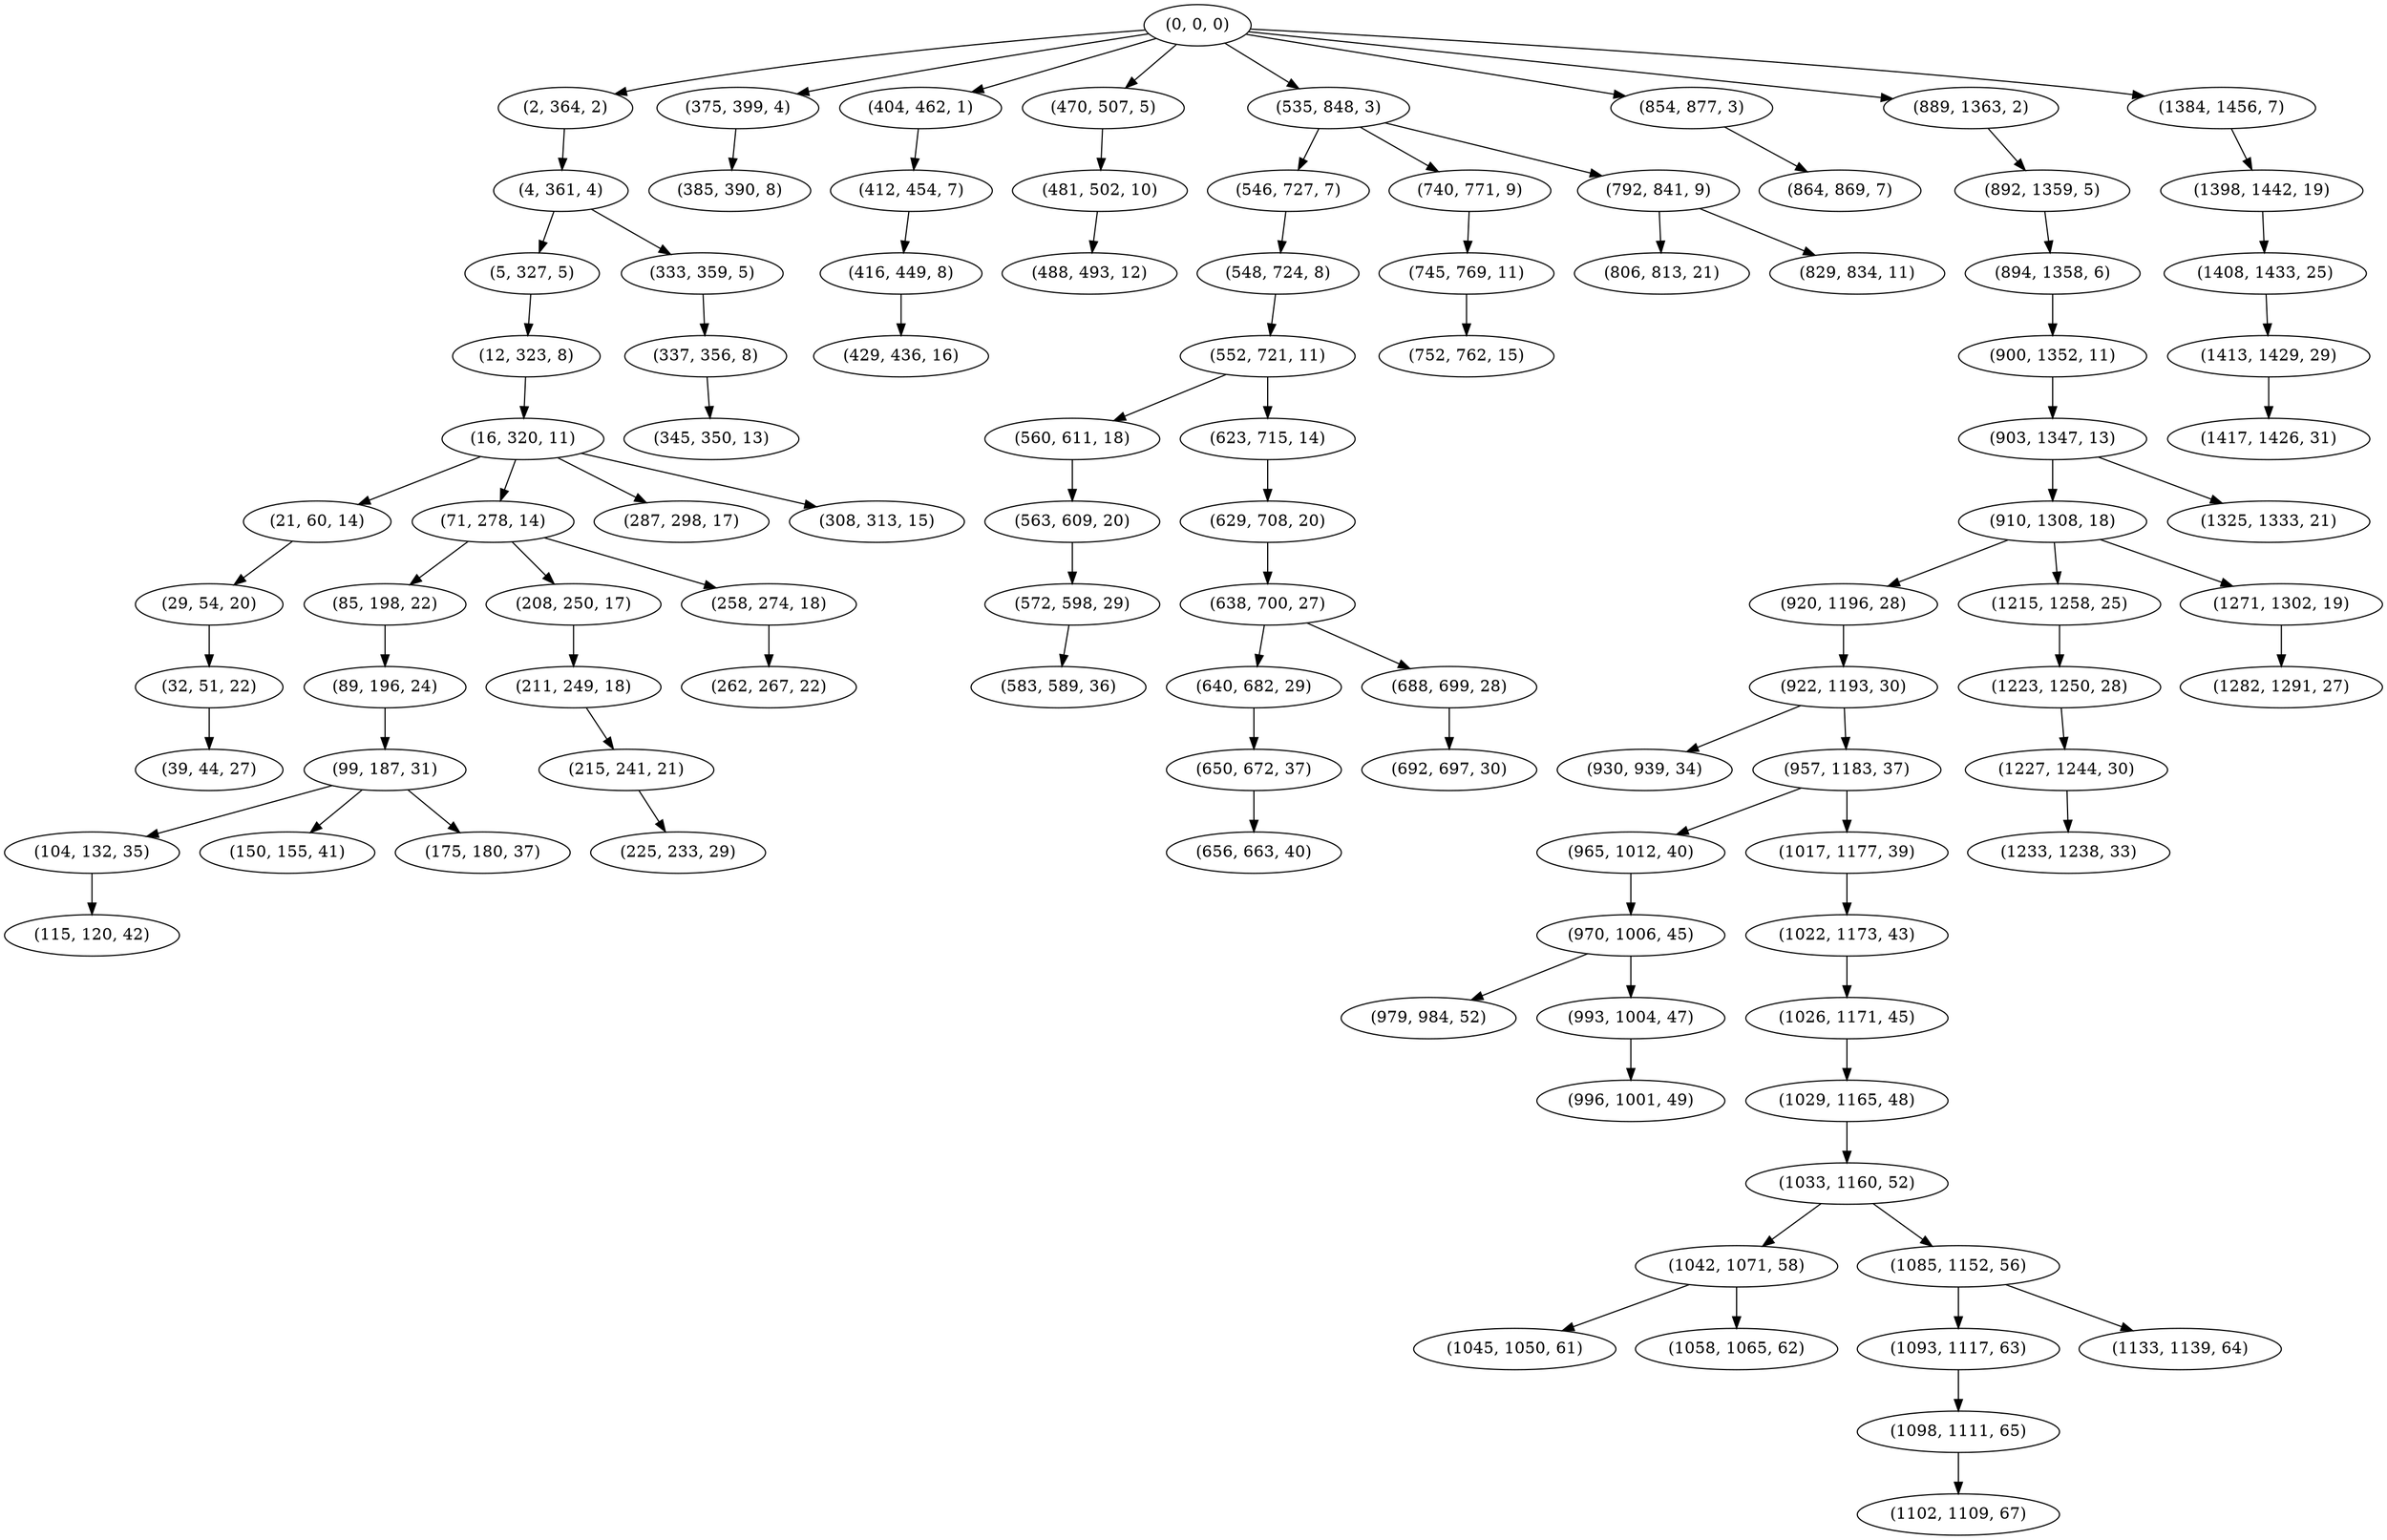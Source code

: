 digraph tree {
    "(0, 0, 0)";
    "(2, 364, 2)";
    "(4, 361, 4)";
    "(5, 327, 5)";
    "(12, 323, 8)";
    "(16, 320, 11)";
    "(21, 60, 14)";
    "(29, 54, 20)";
    "(32, 51, 22)";
    "(39, 44, 27)";
    "(71, 278, 14)";
    "(85, 198, 22)";
    "(89, 196, 24)";
    "(99, 187, 31)";
    "(104, 132, 35)";
    "(115, 120, 42)";
    "(150, 155, 41)";
    "(175, 180, 37)";
    "(208, 250, 17)";
    "(211, 249, 18)";
    "(215, 241, 21)";
    "(225, 233, 29)";
    "(258, 274, 18)";
    "(262, 267, 22)";
    "(287, 298, 17)";
    "(308, 313, 15)";
    "(333, 359, 5)";
    "(337, 356, 8)";
    "(345, 350, 13)";
    "(375, 399, 4)";
    "(385, 390, 8)";
    "(404, 462, 1)";
    "(412, 454, 7)";
    "(416, 449, 8)";
    "(429, 436, 16)";
    "(470, 507, 5)";
    "(481, 502, 10)";
    "(488, 493, 12)";
    "(535, 848, 3)";
    "(546, 727, 7)";
    "(548, 724, 8)";
    "(552, 721, 11)";
    "(560, 611, 18)";
    "(563, 609, 20)";
    "(572, 598, 29)";
    "(583, 589, 36)";
    "(623, 715, 14)";
    "(629, 708, 20)";
    "(638, 700, 27)";
    "(640, 682, 29)";
    "(650, 672, 37)";
    "(656, 663, 40)";
    "(688, 699, 28)";
    "(692, 697, 30)";
    "(740, 771, 9)";
    "(745, 769, 11)";
    "(752, 762, 15)";
    "(792, 841, 9)";
    "(806, 813, 21)";
    "(829, 834, 11)";
    "(854, 877, 3)";
    "(864, 869, 7)";
    "(889, 1363, 2)";
    "(892, 1359, 5)";
    "(894, 1358, 6)";
    "(900, 1352, 11)";
    "(903, 1347, 13)";
    "(910, 1308, 18)";
    "(920, 1196, 28)";
    "(922, 1193, 30)";
    "(930, 939, 34)";
    "(957, 1183, 37)";
    "(965, 1012, 40)";
    "(970, 1006, 45)";
    "(979, 984, 52)";
    "(993, 1004, 47)";
    "(996, 1001, 49)";
    "(1017, 1177, 39)";
    "(1022, 1173, 43)";
    "(1026, 1171, 45)";
    "(1029, 1165, 48)";
    "(1033, 1160, 52)";
    "(1042, 1071, 58)";
    "(1045, 1050, 61)";
    "(1058, 1065, 62)";
    "(1085, 1152, 56)";
    "(1093, 1117, 63)";
    "(1098, 1111, 65)";
    "(1102, 1109, 67)";
    "(1133, 1139, 64)";
    "(1215, 1258, 25)";
    "(1223, 1250, 28)";
    "(1227, 1244, 30)";
    "(1233, 1238, 33)";
    "(1271, 1302, 19)";
    "(1282, 1291, 27)";
    "(1325, 1333, 21)";
    "(1384, 1456, 7)";
    "(1398, 1442, 19)";
    "(1408, 1433, 25)";
    "(1413, 1429, 29)";
    "(1417, 1426, 31)";
    "(0, 0, 0)" -> "(2, 364, 2)";
    "(0, 0, 0)" -> "(375, 399, 4)";
    "(0, 0, 0)" -> "(404, 462, 1)";
    "(0, 0, 0)" -> "(470, 507, 5)";
    "(0, 0, 0)" -> "(535, 848, 3)";
    "(0, 0, 0)" -> "(854, 877, 3)";
    "(0, 0, 0)" -> "(889, 1363, 2)";
    "(0, 0, 0)" -> "(1384, 1456, 7)";
    "(2, 364, 2)" -> "(4, 361, 4)";
    "(4, 361, 4)" -> "(5, 327, 5)";
    "(4, 361, 4)" -> "(333, 359, 5)";
    "(5, 327, 5)" -> "(12, 323, 8)";
    "(12, 323, 8)" -> "(16, 320, 11)";
    "(16, 320, 11)" -> "(21, 60, 14)";
    "(16, 320, 11)" -> "(71, 278, 14)";
    "(16, 320, 11)" -> "(287, 298, 17)";
    "(16, 320, 11)" -> "(308, 313, 15)";
    "(21, 60, 14)" -> "(29, 54, 20)";
    "(29, 54, 20)" -> "(32, 51, 22)";
    "(32, 51, 22)" -> "(39, 44, 27)";
    "(71, 278, 14)" -> "(85, 198, 22)";
    "(71, 278, 14)" -> "(208, 250, 17)";
    "(71, 278, 14)" -> "(258, 274, 18)";
    "(85, 198, 22)" -> "(89, 196, 24)";
    "(89, 196, 24)" -> "(99, 187, 31)";
    "(99, 187, 31)" -> "(104, 132, 35)";
    "(99, 187, 31)" -> "(150, 155, 41)";
    "(99, 187, 31)" -> "(175, 180, 37)";
    "(104, 132, 35)" -> "(115, 120, 42)";
    "(208, 250, 17)" -> "(211, 249, 18)";
    "(211, 249, 18)" -> "(215, 241, 21)";
    "(215, 241, 21)" -> "(225, 233, 29)";
    "(258, 274, 18)" -> "(262, 267, 22)";
    "(333, 359, 5)" -> "(337, 356, 8)";
    "(337, 356, 8)" -> "(345, 350, 13)";
    "(375, 399, 4)" -> "(385, 390, 8)";
    "(404, 462, 1)" -> "(412, 454, 7)";
    "(412, 454, 7)" -> "(416, 449, 8)";
    "(416, 449, 8)" -> "(429, 436, 16)";
    "(470, 507, 5)" -> "(481, 502, 10)";
    "(481, 502, 10)" -> "(488, 493, 12)";
    "(535, 848, 3)" -> "(546, 727, 7)";
    "(535, 848, 3)" -> "(740, 771, 9)";
    "(535, 848, 3)" -> "(792, 841, 9)";
    "(546, 727, 7)" -> "(548, 724, 8)";
    "(548, 724, 8)" -> "(552, 721, 11)";
    "(552, 721, 11)" -> "(560, 611, 18)";
    "(552, 721, 11)" -> "(623, 715, 14)";
    "(560, 611, 18)" -> "(563, 609, 20)";
    "(563, 609, 20)" -> "(572, 598, 29)";
    "(572, 598, 29)" -> "(583, 589, 36)";
    "(623, 715, 14)" -> "(629, 708, 20)";
    "(629, 708, 20)" -> "(638, 700, 27)";
    "(638, 700, 27)" -> "(640, 682, 29)";
    "(638, 700, 27)" -> "(688, 699, 28)";
    "(640, 682, 29)" -> "(650, 672, 37)";
    "(650, 672, 37)" -> "(656, 663, 40)";
    "(688, 699, 28)" -> "(692, 697, 30)";
    "(740, 771, 9)" -> "(745, 769, 11)";
    "(745, 769, 11)" -> "(752, 762, 15)";
    "(792, 841, 9)" -> "(806, 813, 21)";
    "(792, 841, 9)" -> "(829, 834, 11)";
    "(854, 877, 3)" -> "(864, 869, 7)";
    "(889, 1363, 2)" -> "(892, 1359, 5)";
    "(892, 1359, 5)" -> "(894, 1358, 6)";
    "(894, 1358, 6)" -> "(900, 1352, 11)";
    "(900, 1352, 11)" -> "(903, 1347, 13)";
    "(903, 1347, 13)" -> "(910, 1308, 18)";
    "(903, 1347, 13)" -> "(1325, 1333, 21)";
    "(910, 1308, 18)" -> "(920, 1196, 28)";
    "(910, 1308, 18)" -> "(1215, 1258, 25)";
    "(910, 1308, 18)" -> "(1271, 1302, 19)";
    "(920, 1196, 28)" -> "(922, 1193, 30)";
    "(922, 1193, 30)" -> "(930, 939, 34)";
    "(922, 1193, 30)" -> "(957, 1183, 37)";
    "(957, 1183, 37)" -> "(965, 1012, 40)";
    "(957, 1183, 37)" -> "(1017, 1177, 39)";
    "(965, 1012, 40)" -> "(970, 1006, 45)";
    "(970, 1006, 45)" -> "(979, 984, 52)";
    "(970, 1006, 45)" -> "(993, 1004, 47)";
    "(993, 1004, 47)" -> "(996, 1001, 49)";
    "(1017, 1177, 39)" -> "(1022, 1173, 43)";
    "(1022, 1173, 43)" -> "(1026, 1171, 45)";
    "(1026, 1171, 45)" -> "(1029, 1165, 48)";
    "(1029, 1165, 48)" -> "(1033, 1160, 52)";
    "(1033, 1160, 52)" -> "(1042, 1071, 58)";
    "(1033, 1160, 52)" -> "(1085, 1152, 56)";
    "(1042, 1071, 58)" -> "(1045, 1050, 61)";
    "(1042, 1071, 58)" -> "(1058, 1065, 62)";
    "(1085, 1152, 56)" -> "(1093, 1117, 63)";
    "(1085, 1152, 56)" -> "(1133, 1139, 64)";
    "(1093, 1117, 63)" -> "(1098, 1111, 65)";
    "(1098, 1111, 65)" -> "(1102, 1109, 67)";
    "(1215, 1258, 25)" -> "(1223, 1250, 28)";
    "(1223, 1250, 28)" -> "(1227, 1244, 30)";
    "(1227, 1244, 30)" -> "(1233, 1238, 33)";
    "(1271, 1302, 19)" -> "(1282, 1291, 27)";
    "(1384, 1456, 7)" -> "(1398, 1442, 19)";
    "(1398, 1442, 19)" -> "(1408, 1433, 25)";
    "(1408, 1433, 25)" -> "(1413, 1429, 29)";
    "(1413, 1429, 29)" -> "(1417, 1426, 31)";
}
